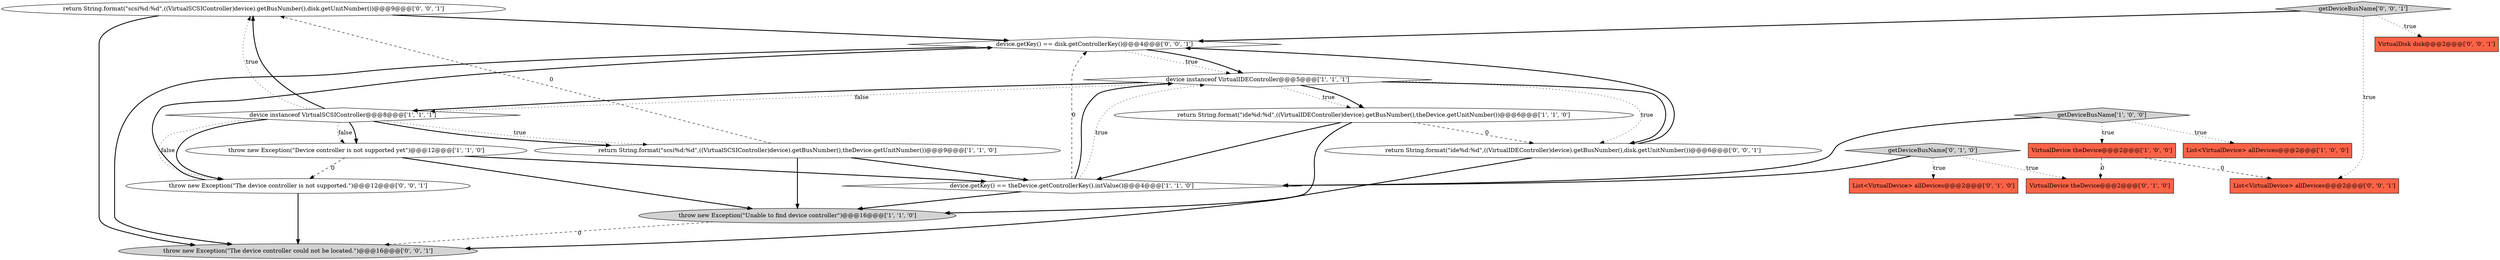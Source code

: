 digraph {
20 [style = filled, label = "return String.format(\"scsi%d:%d\",((VirtualSCSIController)device).getBusNumber(),disk.getUnitNumber())@@@9@@@['0', '0', '1']", fillcolor = white, shape = ellipse image = "AAA0AAABBB3BBB"];
2 [style = filled, label = "device instanceof VirtualIDEController@@@5@@@['1', '1', '1']", fillcolor = white, shape = diamond image = "AAA0AAABBB1BBB"];
6 [style = filled, label = "device.getKey() == theDevice.getControllerKey().intValue()@@@4@@@['1', '1', '0']", fillcolor = white, shape = diamond image = "AAA0AAABBB1BBB"];
15 [style = filled, label = "List<VirtualDevice> allDevices@@@2@@@['0', '0', '1']", fillcolor = tomato, shape = box image = "AAA0AAABBB3BBB"];
11 [style = filled, label = "getDeviceBusName['0', '1', '0']", fillcolor = lightgray, shape = diamond image = "AAA0AAABBB2BBB"];
18 [style = filled, label = "throw new Exception(\"The device controller is not supported.\")@@@12@@@['0', '0', '1']", fillcolor = white, shape = ellipse image = "AAA0AAABBB3BBB"];
14 [style = filled, label = "throw new Exception(\"The device controller could not be located.\")@@@16@@@['0', '0', '1']", fillcolor = lightgray, shape = ellipse image = "AAA0AAABBB3BBB"];
12 [style = filled, label = "VirtualDevice theDevice@@@2@@@['0', '1', '0']", fillcolor = tomato, shape = box image = "AAA1AAABBB2BBB"];
16 [style = filled, label = "device.getKey() == disk.getControllerKey()@@@4@@@['0', '0', '1']", fillcolor = white, shape = diamond image = "AAA0AAABBB3BBB"];
9 [style = filled, label = "return String.format(\"scsi%d:%d\",((VirtualSCSIController)device).getBusNumber(),theDevice.getUnitNumber())@@@9@@@['1', '1', '0']", fillcolor = white, shape = ellipse image = "AAA0AAABBB1BBB"];
17 [style = filled, label = "return String.format(\"ide%d:%d\",((VirtualIDEController)device).getBusNumber(),disk.getUnitNumber())@@@6@@@['0', '0', '1']", fillcolor = white, shape = ellipse image = "AAA0AAABBB3BBB"];
10 [style = filled, label = "List<VirtualDevice> allDevices@@@2@@@['0', '1', '0']", fillcolor = tomato, shape = box image = "AAA0AAABBB2BBB"];
7 [style = filled, label = "VirtualDevice theDevice@@@2@@@['1', '0', '0']", fillcolor = tomato, shape = box image = "AAA1AAABBB1BBB"];
13 [style = filled, label = "VirtualDisk disk@@@2@@@['0', '0', '1']", fillcolor = tomato, shape = box image = "AAA0AAABBB3BBB"];
4 [style = filled, label = "throw new Exception(\"Device controller is not supported yet\")@@@12@@@['1', '1', '0']", fillcolor = white, shape = ellipse image = "AAA0AAABBB1BBB"];
19 [style = filled, label = "getDeviceBusName['0', '0', '1']", fillcolor = lightgray, shape = diamond image = "AAA0AAABBB3BBB"];
5 [style = filled, label = "getDeviceBusName['1', '0', '0']", fillcolor = lightgray, shape = diamond image = "AAA0AAABBB1BBB"];
0 [style = filled, label = "List<VirtualDevice> allDevices@@@2@@@['1', '0', '0']", fillcolor = tomato, shape = box image = "AAA0AAABBB1BBB"];
3 [style = filled, label = "throw new Exception(\"Unable to find device controller\")@@@16@@@['1', '1', '0']", fillcolor = lightgray, shape = ellipse image = "AAA0AAABBB1BBB"];
1 [style = filled, label = "device instanceof VirtualSCSIController@@@8@@@['1', '1', '1']", fillcolor = white, shape = diamond image = "AAA0AAABBB1BBB"];
8 [style = filled, label = "return String.format(\"ide%d:%d\",((VirtualIDEController)device).getBusNumber(),theDevice.getUnitNumber())@@@6@@@['1', '1', '0']", fillcolor = white, shape = ellipse image = "AAA0AAABBB1BBB"];
2->17 [style = bold, label=""];
9->20 [style = dashed, label="0"];
4->18 [style = dashed, label="0"];
6->3 [style = bold, label=""];
4->3 [style = bold, label=""];
1->4 [style = bold, label=""];
16->2 [style = dotted, label="true"];
2->1 [style = dotted, label="false"];
2->8 [style = dotted, label="true"];
4->6 [style = bold, label=""];
2->1 [style = bold, label=""];
11->10 [style = dotted, label="true"];
11->6 [style = bold, label=""];
11->12 [style = dotted, label="true"];
8->3 [style = bold, label=""];
2->17 [style = dotted, label="true"];
1->20 [style = bold, label=""];
1->18 [style = bold, label=""];
8->6 [style = bold, label=""];
20->14 [style = bold, label=""];
19->13 [style = dotted, label="true"];
5->0 [style = dotted, label="true"];
16->2 [style = bold, label=""];
19->15 [style = dotted, label="true"];
1->9 [style = bold, label=""];
9->6 [style = bold, label=""];
19->16 [style = bold, label=""];
6->2 [style = bold, label=""];
6->16 [style = dashed, label="0"];
6->2 [style = dotted, label="true"];
20->16 [style = bold, label=""];
5->6 [style = bold, label=""];
1->4 [style = dotted, label="false"];
17->14 [style = bold, label=""];
5->7 [style = dotted, label="true"];
1->9 [style = dotted, label="true"];
7->15 [style = dashed, label="0"];
7->12 [style = dashed, label="0"];
9->3 [style = bold, label=""];
16->14 [style = bold, label=""];
8->17 [style = dashed, label="0"];
3->14 [style = dashed, label="0"];
1->18 [style = dotted, label="false"];
18->14 [style = bold, label=""];
1->20 [style = dotted, label="true"];
17->16 [style = bold, label=""];
2->8 [style = bold, label=""];
18->16 [style = bold, label=""];
}
